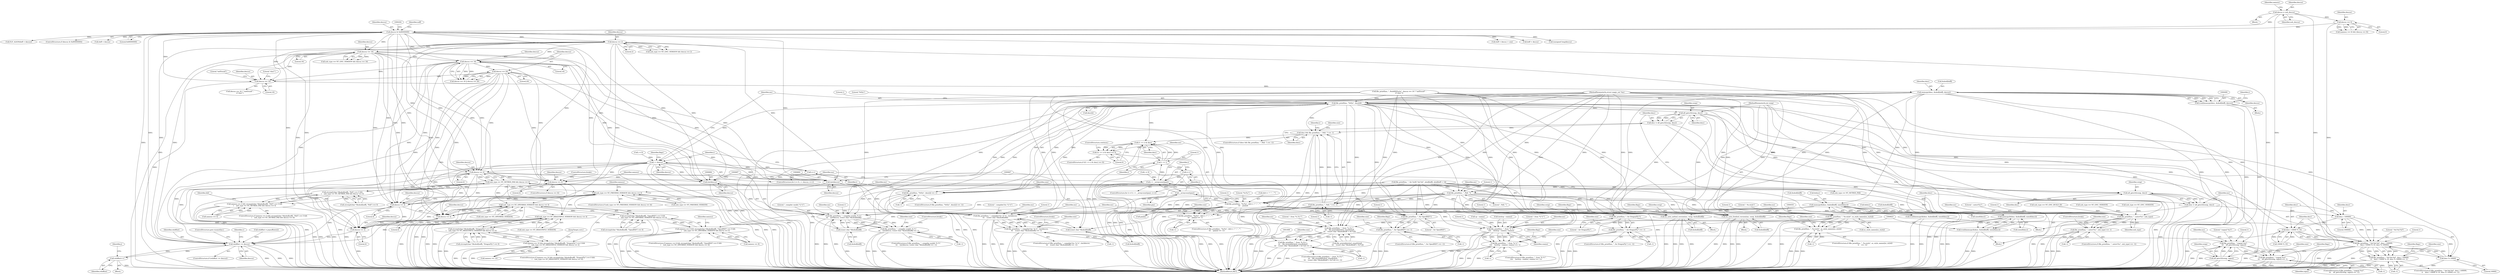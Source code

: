 digraph "1_file_ce90e05774dd77d86cfc8dfa6da57b32816841c4_2@API" {
"1000491" [label="(Call,memcpy(desc, &nbuf[doff], descsz))"];
"1000480" [label="(Call,descsz == 16)"];
"1000283" [label="(Call,descsz == 2)"];
"1000199" [label="(Call,descsz & 0x80000000)"];
"1000172" [label="(Call,descsz == 0)"];
"1000164" [label="(Call,descsz = xnh_descsz)"];
"1000318" [label="(Call,descsz == 16)"];
"1000468" [label="(Call,descsz == 20)"];
"1000465" [label="(Call,descsz == 16)"];
"1000489" [label="(Call,(void)memcpy(desc, &nbuf[doff], descsz))"];
"1000502" [label="(Call,i < descsz)"];
"1000505" [label="(Call,i++)"];
"1000543" [label="(Call,descsz == 4)"];
"1000539" [label="(Call,xnh_type == NT_NETBSD_PAX && descsz == 4)"];
"1000528" [label="(Call,strcmp((char *)&nbuf[noff], \"PaX\") == 0 &&\n\t    xnh_type == NT_NETBSD_PAX && descsz == 4)"];
"1000524" [label="(Call,namesz == 4 && strcmp((char *)&nbuf[noff], \"PaX\") == 0 &&\n\t    xnh_type == NT_NETBSD_PAX && descsz == 4)"];
"1000728" [label="(Call,xnh_type == NT_FREEBSD_VERSION && descsz == 4)"];
"1000765" [label="(Call,xnh_type == NT_OPENBSD_VERSION && descsz == 4)"];
"1000754" [label="(Call,strcmp((char *)&nbuf[noff], \"OpenBSD\") == 0 &&\n\t    xnh_type == NT_OPENBSD_VERSION && descsz == 4)"];
"1000750" [label="(Call,namesz == 8 && strcmp((char *)&nbuf[noff], \"OpenBSD\") == 0 &&\n\t    xnh_type == NT_OPENBSD_VERSION && descsz == 4)"];
"1000804" [label="(Call,xnh_type == NT_DRAGONFLY_VERSION && descsz == 4)"];
"1000793" [label="(Call,strcmp((char *)&nbuf[noff], \"DragonFly\") == 0 &&\n\t    xnh_type == NT_DRAGONFLY_VERSION && descsz == 4)"];
"1000789" [label="(Call,namesz == 10 && strcmp((char *)&nbuf[noff], \"DragonFly\") == 0 &&\n\t    xnh_type == NT_DRAGONFLY_VERSION && descsz == 4)"];
"1000639" [label="(Call,descsz == 4)"];
"1000663" [label="(Call,(int)descsz)"];
"1000660" [label="(Call,file_printf(ms, \", compiled for: %.*s\", (int)descsz,\n\t\t\t    (const char *)&nbuf[doff]))"];
"1000659" [label="(Call,file_printf(ms, \", compiled for: %.*s\", (int)descsz,\n\t\t\t    (const char *)&nbuf[doff]) == -1)"];
"1000683" [label="(Call,(int)descsz)"];
"1000680" [label="(Call,file_printf(ms, \", compiler model: %.*s\",\n\t\t\t    (int)descsz, (const char *)&nbuf[doff]))"];
"1000679" [label="(Call,file_printf(ms, \", compiler model: %.*s\",\n\t\t\t    (int)descsz, (const char *)&nbuf[doff]) == -1)"];
"1000732" [label="(Call,descsz == 4)"];
"1000769" [label="(Call,descsz == 4)"];
"1000808" [label="(Call,descsz == 4)"];
"1001100" [label="(Call,reloffset >= descsz)"];
"1001091" [label="(Call,reloffset++)"];
"1000509" [label="(Call,file_printf(ms, \"%02x\", desc[i]))"];
"1000508" [label="(Call,file_printf(ms, \"%02x\", desc[i]) == -1)"];
"1000567" [label="(Call,elf_getu32(swap, desc))"];
"1000565" [label="(Call,desc = elf_getu32(swap, desc))"];
"1000571" [label="(Call,desc && file_printf(ms, \", PaX: \") == -1)"];
"1000594" [label="(Call,(1 << i) & desc)"];
"1000593" [label="(Call,((1 << i) & desc) == 0)"];
"1000643" [label="(Call,do_note_netbsd_version(ms, swap, &nbuf[doff]))"];
"1000736" [label="(Call,do_note_freebsd_version(ms, swap, &nbuf[doff]))"];
"1000835" [label="(Call,elf_getu32(swap, desc))"];
"1000833" [label="(Call,desc = elf_getu32(swap, desc))"];
"1000843" [label="(Call,desc / 100000)"];
"1000840" [label="(Call,file_printf(ms, \" %d.%d.%d\", desc / 100000,\n\t\t    desc / 10000 % 10, desc % 10000))"];
"1000839" [label="(Call,file_printf(ms, \" %d.%d.%d\", desc / 100000,\n\t\t    desc / 10000 % 10, desc % 10000) == -1)"];
"1000846" [label="(Call,desc / 10000 % 10)"];
"1000851" [label="(Call,desc % 10000)"];
"1001026" [label="(Call,elf_getu32(swap, signo))"];
"1001023" [label="(Call,file_printf(ms, \" (signal %u)\",\n \t\t\t    elf_getu32(swap, signo)))"];
"1001022" [label="(Call,file_printf(ms, \" (signal %u)\",\n \t\t\t    elf_getu32(swap, signo)) == -1)"];
"1000574" [label="(Call,file_printf(ms, \", PaX: \"))"];
"1000573" [label="(Call,file_printf(ms, \", PaX: \") == -1)"];
"1000603" [label="(Call,file_printf(ms, \"%s%s\", did++ ? \",\" : \"\",\n \t\t\t    pax[i]))"];
"1000587" [label="(Call,__arraycount(pax))"];
"1000585" [label="(Call,i < __arraycount(pax))"];
"1000595" [label="(Call,1 << i)"];
"1000589" [label="(Call,i++)"];
"1000602" [label="(Call,file_printf(ms, \"%s%s\", did++ ? \",\" : \"\",\n \t\t\t    pax[i]) == -1)"];
"1000700" [label="(Call,file_printf(ms, \", note=%u\", xnh_type))"];
"1000699" [label="(Call,file_printf(ms, \", note=%u\", xnh_type) == -1)"];
"1000775" [label="(Call,file_printf(ms, \", for OpenBSD\"))"];
"1000774" [label="(Call,file_printf(ms, \", for OpenBSD\") == -1)"];
"1000815" [label="(Call,file_printf(ms, \", for DragonFly\"))"];
"1000814" [label="(Call,file_printf(ms, \", for DragonFly\") == -1)"];
"1000963" [label="(Call,file_printf(ms, \", %s-style\", os_style_names[os_style]))"];
"1000962" [label="(Call,file_printf(ms, \", %s-style\", os_style_names[os_style])\n \t\t    == -1)"];
"1000989" [label="(Call,file_printf(ms, \", from '%.31s'\",\n \t\t\t    file_printable(sbuf, sizeof(sbuf),\n \t\t\t    (const char *)&nbuf[doff + 0x7c])))"];
"1000988" [label="(Call,file_printf(ms, \", from '%.31s'\",\n \t\t\t    file_printable(sbuf, sizeof(sbuf),\n \t\t\t    (const char *)&nbuf[doff + 0x7c])) == -1)"];
"1001221" [label="(Call,file_printf(ms, \", from '%.*s'\",\n \t\t\t\t    (int)(cp - cname), cname))"];
"1001220" [label="(Call,file_printf(ms, \", from '%.*s'\",\n \t\t\t\t    (int)(cp - cname), cname) == -1)"];
"1000556" [label="(Call,memcpy(&desc, &nbuf[doff], sizeof(desc)))"];
"1000554" [label="(Call,(void)memcpy(&desc, &nbuf[doff], sizeof(desc)))"];
"1000666" [label="(Call,(const char *)&nbuf[doff])"];
"1000686" [label="(Call,(const char *)&nbuf[doff])"];
"1000824" [label="(Call,memcpy(&desc, &nbuf[doff], sizeof(desc)))"];
"1000822" [label="(Call,(void)memcpy(&desc, &nbuf[doff], sizeof(desc)))"];
"1000285" [label="(Literal,2)"];
"1000556" [label="(Call,memcpy(&desc, &nbuf[doff], sizeof(desc)))"];
"1000646" [label="(Call,&nbuf[doff])"];
"1001027" [label="(Identifier,swap)"];
"1000238" [label="(Call,doff + descsz > size)"];
"1000727" [label="(ControlStructure,if (xnh_type == NT_FREEBSD_VERSION && descsz == 4))"];
"1000117" [label="(MethodParameterIn,struct magic_set *ms)"];
"1000696" [label="(ControlStructure,break;)"];
"1000516" [label="(Literal,1)"];
"1000596" [label="(Literal,1)"];
"1000708" [label="(ControlStructure,break;)"];
"1000966" [label="(Call,os_style_names[os_style])"];
"1000972" [label="(Identifier,size)"];
"1000569" [label="(Identifier,desc)"];
"1000818" [label="(Call,-1)"];
"1000506" [label="(Identifier,i)"];
"1000681" [label="(Identifier,ms)"];
"1001099" [label="(ControlStructure,if (reloffset >= descsz))"];
"1000678" [label="(ControlStructure,if (file_printf(ms, \", compiler model: %.*s\",\n\t\t\t    (int)descsz, (const char *)&nbuf[doff]) == -1))"];
"1000702" [label="(Literal,\", note=%u\")"];
"1000621" [label="(Identifier,namesz)"];
"1000512" [label="(Call,desc[i])"];
"1001083" [label="(Identifier,j)"];
"1000988" [label="(Call,file_printf(ms, \", from '%.31s'\",\n \t\t\t    file_printable(sbuf, sizeof(sbuf),\n \t\t\t    (const char *)&nbuf[doff + 0x7c])) == -1)"];
"1000173" [label="(Identifier,descsz)"];
"1000504" [label="(Identifier,descsz)"];
"1000568" [label="(Identifier,swap)"];
"1000837" [label="(Identifier,desc)"];
"1000776" [label="(Identifier,ms)"];
"1000656" [label="(ControlStructure,break;)"];
"1000543" [label="(Call,descsz == 4)"];
"1000515" [label="(Call,-1)"];
"1000853" [label="(Literal,10000)"];
"1000575" [label="(Identifier,ms)"];
"1000676" [label="(ControlStructure,break;)"];
"1000642" [label="(Block,)"];
"1000466" [label="(Identifier,descsz)"];
"1001229" [label="(Identifier,cname)"];
"1000563" [label="(Call,sizeof(desc))"];
"1000580" [label="(Identifier,size)"];
"1000841" [label="(Identifier,ms)"];
"1000989" [label="(Call,file_printf(ms, \", from '%.31s'\",\n \t\t\t    file_printable(sbuf, sizeof(sbuf),\n \t\t\t    (const char *)&nbuf[doff + 0x7c])))"];
"1000662" [label="(Literal,\", compiled for: %.*s\")"];
"1000857" [label="(Identifier,size)"];
"1001024" [label="(Identifier,ms)"];
"1000592" [label="(ControlStructure,if (((1 << i) & desc) == 0))"];
"1000698" [label="(ControlStructure,if (file_printf(ms, \", note=%u\", xnh_type) == -1))"];
"1000480" [label="(Call,descsz == 16)"];
"1000279" [label="(Call,xnh_type == NT_GNU_VERSION && descsz == 2)"];
"1000614" [label="(Call,-1)"];
"1000705" [label="(Literal,1)"];
"1000507" [label="(ControlStructure,if (file_printf(ms, \"%02x\", desc[i]) == -1))"];
"1000467" [label="(Literal,16)"];
"1000567" [label="(Call,elf_getu32(swap, desc))"];
"1000599" [label="(Literal,0)"];
"1000503" [label="(Identifier,i)"];
"1000611" [label="(Call,pax[i])"];
"1000745" [label="(Identifier,flags)"];
"1001004" [label="(Call,-1)"];
"1000643" [label="(Call,do_note_netbsd_version(ms, swap, &nbuf[doff]))"];
"1000990" [label="(Identifier,ms)"];
"1000969" [label="(Call,-1)"];
"1001224" [label="(Call,(int)(cp - cname))"];
"1000804" [label="(Call,xnh_type == NT_DRAGONFLY_VERSION && descsz == 4)"];
"1000287" [label="(Call,file_printf(ms, \", for SuSE %d.%d\", nbuf[doff], nbuf[doff + 1]))"];
"1001088" [label="(Block,)"];
"1000794" [label="(Call,strcmp((char *)&nbuf[noff], \"DragonFly\") == 0)"];
"1001103" [label="(ControlStructure,goto tryanother;)"];
"1000652" [label="(Identifier,flags)"];
"1000470" [label="(Literal,20)"];
"1001007" [label="(Identifier,size)"];
"1000605" [label="(Literal,\"%s%s\")"];
"1000739" [label="(Call,&nbuf[doff])"];
"1000991" [label="(Literal,\", from '%.31s'\")"];
"1000468" [label="(Call,descsz == 20)"];
"1000199" [label="(Call,descsz & 0x80000000)"];
"1000576" [label="(Literal,\", PaX: \")"];
"1000528" [label="(Call,strcmp((char *)&nbuf[noff], \"PaX\") == 0 &&\n\t    xnh_type == NT_NETBSD_PAX && descsz == 4)"];
"1000174" [label="(Literal,0)"];
"1000791" [label="(Identifier,namesz)"];
"1000680" [label="(Call,file_printf(ms, \", compiler model: %.*s\",\n\t\t\t    (int)descsz, (const char *)&nbuf[doff]))"];
"1000831" [label="(Call,sizeof(desc))"];
"1000239" [label="(Call,doff + descsz)"];
"1000824" [label="(Call,memcpy(&desc, &nbuf[doff], sizeof(desc)))"];
"1000750" [label="(Call,namesz == 8 && strcmp((char *)&nbuf[noff], \"OpenBSD\") == 0 &&\n\t    xnh_type == NT_OPENBSD_VERSION && descsz == 4)"];
"1000660" [label="(Call,file_printf(ms, \", compiled for: %.*s\", (int)descsz,\n\t\t\t    (const char *)&nbuf[doff]))"];
"1000809" [label="(Identifier,descsz)"];
"1000565" [label="(Call,desc = elf_getu32(swap, desc))"];
"1000603" [label="(Call,file_printf(ms, \"%s%s\", did++ ? \",\" : \"\",\n \t\t\t    pax[i]))"];
"1000489" [label="(Call,(void)memcpy(desc, &nbuf[doff], descsz))"];
"1000639" [label="(Call,descsz == 4)"];
"1000769" [label="(Call,descsz == 4)"];
"1000821" [label="(Identifier,size)"];
"1000992" [label="(Call,file_printable(sbuf, sizeof(sbuf),\n \t\t\t    (const char *)&nbuf[doff + 0x7c]))"];
"1000208" [label="(Call,(unsigned long)descsz)"];
"1000784" [label="(Identifier,flags)"];
"1000557" [label="(Call,&desc)"];
"1000975" [label="(Identifier,flags)"];
"1000214" [label="(Identifier,noff)"];
"1000770" [label="(Identifier,descsz)"];
"1001026" [label="(Call,elf_getu32(swap, signo))"];
"1000771" [label="(Literal,4)"];
"1000283" [label="(Call,descsz == 2)"];
"1000164" [label="(Call,descsz = xnh_descsz)"];
"1000511" [label="(Literal,\"%02x\")"];
"1000848" [label="(Call,10000 % 10)"];
"1000586" [label="(Identifier,i)"];
"1000819" [label="(Literal,1)"];
"1000827" [label="(Call,&nbuf[doff])"];
"1000734" [label="(Literal,4)"];
"1000751" [label="(Call,namesz == 8)"];
"1000172" [label="(Call,descsz == 0)"];
"1000790" [label="(Call,namesz == 10)"];
"1000693" [label="(Literal,1)"];
"1000617" [label="(Identifier,size)"];
"1001025" [label="(Literal,\" (signal %u)\")"];
"1001005" [label="(Literal,1)"];
"1001105" [label="(Identifier,c)"];
"1000544" [label="(Identifier,descsz)"];
"1000492" [label="(Identifier,desc)"];
"1000808" [label="(Call,descsz == 4)"];
"1000170" [label="(Identifier,namesz)"];
"1000755" [label="(Call,strcmp((char *)&nbuf[noff], \"OpenBSD\") == 0)"];
"1000842" [label="(Literal,\" %d.%d.%d\")"];
"1000523" [label="(ControlStructure,if (namesz == 4 && strcmp((char *)&nbuf[noff], \"PaX\") == 0 &&\n\t    xnh_type == NT_NETBSD_PAX && descsz == 4))"];
"1000813" [label="(ControlStructure,if (file_printf(ms, \", for DragonFly\") == -1))"];
"1000704" [label="(Call,-1)"];
"1000314" [label="(Call,xnh_type == NT_GNU_VERSION && descsz == 16)"];
"1000469" [label="(Identifier,descsz)"];
"1000540" [label="(Call,xnh_type == NT_NETBSD_PAX)"];
"1000793" [label="(Call,strcmp((char *)&nbuf[noff], \"DragonFly\") == 0 &&\n\t    xnh_type == NT_DRAGONFLY_VERSION && descsz == 4)"];
"1000510" [label="(Identifier,ms)"];
"1000666" [label="(Call,(const char *)&nbuf[doff])"];
"1000587" [label="(Call,__arraycount(pax))"];
"1000461" [label="(Call,xnh_type == NT_GNU_BUILD_ID)"];
"1000765" [label="(Call,xnh_type == NT_OPENBSD_VERSION && descsz == 4)"];
"1000679" [label="(Call,file_printf(ms, \", compiler model: %.*s\",\n\t\t\t    (int)descsz, (const char *)&nbuf[doff]) == -1)"];
"1000774" [label="(Call,file_printf(ms, \", for OpenBSD\") == -1)"];
"1000574" [label="(Call,file_printf(ms, \", PaX: \"))"];
"1000168" [label="(Call,(namesz == 0) && (descsz == 0))"];
"1000582" [label="(Call,i = 0)"];
"1000778" [label="(Call,-1)"];
"1000122" [label="(MethodParameterIn,int swap)"];
"1000593" [label="(Call,((1 << i) & desc) == 0)"];
"1000987" [label="(ControlStructure,if (file_printf(ms, \", from '%.31s'\",\n \t\t\t    file_printable(sbuf, sizeof(sbuf),\n \t\t\t    (const char *)&nbuf[doff + 0x7c])) == -1))"];
"1000700" [label="(Call,file_printf(ms, \", note=%u\", xnh_type))"];
"1000749" [label="(ControlStructure,if (namesz == 8 && strcmp((char *)&nbuf[noff], \"OpenBSD\") == 0 &&\n\t    xnh_type == NT_OPENBSD_VERSION && descsz == 4))"];
"1000811" [label="(Block,)"];
"1000521" [label="(Identifier,flags)"];
"1000692" [label="(Call,-1)"];
"1000695" [label="(Identifier,size)"];
"1000539" [label="(Call,xnh_type == NT_NETBSD_PAX && descsz == 4)"];
"1000964" [label="(Identifier,ms)"];
"1001244" [label="(MethodReturn,RET)"];
"1000822" [label="(Call,(void)memcpy(&desc, &nbuf[doff], sizeof(desc)))"];
"1000604" [label="(Identifier,ms)"];
"1000844" [label="(Identifier,desc)"];
"1000464" [label="(Call,descsz == 16 || descsz == 20)"];
"1000665" [label="(Identifier,descsz)"];
"1000729" [label="(Call,xnh_type == NT_FREEBSD_VERSION)"];
"1000600" [label="(ControlStructure,continue;)"];
"1000491" [label="(Call,memcpy(desc, &nbuf[doff], descsz))"];
"1001092" [label="(Identifier,reloffset)"];
"1000845" [label="(Literal,100000)"];
"1000497" [label="(Identifier,descsz)"];
"1000545" [label="(Literal,4)"];
"1000754" [label="(Call,strcmp((char *)&nbuf[noff], \"OpenBSD\") == 0 &&\n\t    xnh_type == NT_OPENBSD_VERSION && descsz == 4)"];
"1000498" [label="(ControlStructure,for (i = 0; i < descsz; i++))"];
"1000315" [label="(Call,xnh_type == NT_GNU_VERSION)"];
"1000707" [label="(Identifier,size)"];
"1000860" [label="(Identifier,flags)"];
"1000668" [label="(Call,&nbuf[doff])"];
"1001233" [label="(Identifier,size)"];
"1000284" [label="(Identifier,descsz)"];
"1000502" [label="(Call,i < descsz)"];
"1000508" [label="(Call,file_printf(ms, \"%02x\", desc[i]) == -1)"];
"1000773" [label="(ControlStructure,if (file_printf(ms, \", for OpenBSD\") == -1))"];
"1000554" [label="(Call,(void)memcpy(&desc, &nbuf[doff], sizeof(desc)))"];
"1000481" [label="(Identifier,descsz)"];
"1000484" [label="(Literal,\"sha1\")"];
"1001230" [label="(Call,-1)"];
"1000559" [label="(Call,&nbuf[doff])"];
"1000673" [label="(Literal,1)"];
"1000319" [label="(Identifier,descsz)"];
"1000499" [label="(Call,i = 0)"];
"1000546" [label="(Block,)"];
"1000817" [label="(Literal,\", for DragonFly\")"];
"1001231" [label="(Literal,1)"];
"1000970" [label="(Literal,1)"];
"1000854" [label="(Call,-1)"];
"1001032" [label="(Identifier,size)"];
"1000479" [label="(Call,descsz == 16 ? \"md5/uuid\" :\n\t\t\"sha1\")"];
"1001221" [label="(Call,file_printf(ms, \", from '%.*s'\",\n \t\t\t\t    (int)(cp - cname), cname))"];
"1000733" [label="(Identifier,descsz)"];
"1001023" [label="(Call,file_printf(ms, \" (signal %u)\",\n \t\t\t    elf_getu32(swap, signo)))"];
"1000524" [label="(Call,namesz == 4 && strcmp((char *)&nbuf[noff], \"PaX\") == 0 &&\n\t    xnh_type == NT_NETBSD_PAX && descsz == 4)"];
"1000659" [label="(Call,file_printf(ms, \", compiled for: %.*s\", (int)descsz,\n\t\t\t    (const char *)&nbuf[doff]) == -1)"];
"1000280" [label="(Call,xnh_type == NT_GNU_VERSION)"];
"1000781" [label="(Identifier,size)"];
"1000641" [label="(Literal,4)"];
"1001223" [label="(Literal,\", from '%.*s'\")"];
"1001220" [label="(Call,file_printf(ms, \", from '%.*s'\",\n \t\t\t\t    (int)(cp - cname), cname) == -1)"];
"1000598" [label="(Identifier,desc)"];
"1000752" [label="(Identifier,namesz)"];
"1000834" [label="(Identifier,desc)"];
"1000200" [label="(Identifier,descsz)"];
"1000493" [label="(Call,&nbuf[doff])"];
"1000851" [label="(Call,desc % 10000)"];
"1000816" [label="(Identifier,ms)"];
"1001067" [label="(Call,reloffset = prpsoffsets(i))"];
"1001222" [label="(Identifier,ms)"];
"1000640" [label="(Identifier,descsz)"];
"1000962" [label="(Call,file_printf(ms, \", %s-style\", os_style_names[os_style])\n \t\t    == -1)"];
"1000843" [label="(Call,desc / 100000)"];
"1000597" [label="(Identifier,i)"];
"1000703" [label="(Identifier,xnh_type)"];
"1000855" [label="(Literal,1)"];
"1000552" [label="(Identifier,did)"];
"1000815" [label="(Call,file_printf(ms, \", for DragonFly\"))"];
"1000838" [label="(ControlStructure,if (file_printf(ms, \" %d.%d.%d\", desc / 100000,\n\t\t    desc / 10000 % 10, desc % 10000) == -1))"];
"1000166" [label="(Identifier,xnh_descsz)"];
"1000840" [label="(Call,file_printf(ms, \" %d.%d.%d\", desc / 100000,\n\t\t    desc / 10000 % 10, desc % 10000))"];
"1000577" [label="(Call,-1)"];
"1000701" [label="(Identifier,ms)"];
"1000961" [label="(ControlStructure,if (file_printf(ms, \", %s-style\", os_style_names[os_style])\n \t\t    == -1))"];
"1000728" [label="(Call,xnh_type == NT_FREEBSD_VERSION && descsz == 4)"];
"1000737" [label="(Identifier,ms)"];
"1000588" [label="(Identifier,pax)"];
"1000685" [label="(Identifier,descsz)"];
"1000732" [label="(Call,descsz == 4)"];
"1000683" [label="(Call,(int)descsz)"];
"1000645" [label="(Identifier,swap)"];
"1000833" [label="(Call,desc = elf_getu32(swap, desc))"];
"1000847" [label="(Identifier,desc)"];
"1000963" [label="(Call,file_printf(ms, \", %s-style\", os_style_names[os_style]))"];
"1000518" [label="(Identifier,size)"];
"1000589" [label="(Call,i++)"];
"1000590" [label="(Identifier,i)"];
"1000602" [label="(Call,file_printf(ms, \"%s%s\", did++ ? \",\" : \"\",\n \t\t\t    pax[i]) == -1)"];
"1000509" [label="(Call,file_printf(ms, \"%02x\", desc[i]))"];
"1001030" [label="(Literal,1)"];
"1000814" [label="(Call,file_printf(ms, \", for DragonFly\") == -1)"];
"1000465" [label="(Call,descsz == 16)"];
"1000736" [label="(Call,do_note_freebsd_version(ms, swap, &nbuf[doff]))"];
"1000805" [label="(Call,xnh_type == NT_DRAGONFLY_VERSION)"];
"1000789" [label="(Call,namesz == 10 && strcmp((char *)&nbuf[noff], \"DragonFly\") == 0 &&\n\t    xnh_type == NT_DRAGONFLY_VERSION && descsz == 4)"];
"1001102" [label="(Identifier,descsz)"];
"1000125" [label="(Block,)"];
"1000672" [label="(Call,-1)"];
"1000595" [label="(Call,1 << i)"];
"1001091" [label="(Call,reloffset++)"];
"1000836" [label="(Identifier,swap)"];
"1001021" [label="(ControlStructure,if (file_printf(ms, \" (signal %u)\",\n \t\t\t    elf_getu32(swap, signo)) == -1))"];
"1000965" [label="(Literal,\", %s-style\")"];
"1000233" [label="(Call,ELF_ALIGN(doff + descsz))"];
"1000198" [label="(ControlStructure,if (descsz & 0x80000000))"];
"1000476" [label="(Call,file_printf(ms, \", BuildID[%s]=\", descsz == 16 ? \"md5/uuid\" :\n\t\t\"sha1\"))"];
"1000788" [label="(ControlStructure,if (namesz == 10 && strcmp((char *)&nbuf[noff], \"DragonFly\") == 0 &&\n\t    xnh_type == NT_DRAGONFLY_VERSION && descsz == 4))"];
"1000570" [label="(ControlStructure,if (desc && file_printf(ms, \", PaX: \") == -1))"];
"1000864" [label="(JumpTarget,core:)"];
"1001022" [label="(Call,file_printf(ms, \" (signal %u)\",\n \t\t\t    elf_getu32(swap, signo)) == -1)"];
"1000581" [label="(ControlStructure,for (i = 0; i < __arraycount(pax); i++))"];
"1000682" [label="(Literal,\", compiler model: %.*s\")"];
"1000572" [label="(Identifier,desc)"];
"1000661" [label="(Identifier,ms)"];
"1000594" [label="(Call,(1 << i) & desc)"];
"1000234" [label="(Call,doff + descsz)"];
"1000320" [label="(Literal,16)"];
"1000483" [label="(Literal,\"md5/uuid\")"];
"1000482" [label="(Literal,16)"];
"1000839" [label="(Call,file_printf(ms, \" %d.%d.%d\", desc / 100000,\n\t\t    desc / 10000 % 10, desc % 10000) == -1)"];
"1000601" [label="(ControlStructure,if (file_printf(ms, \"%s%s\", did++ ? \",\" : \"\",\n \t\t\t    pax[i]) == -1))"];
"1000779" [label="(Literal,1)"];
"1000699" [label="(Call,file_printf(ms, \", note=%u\", xnh_type) == -1)"];
"1000825" [label="(Call,&desc)"];
"1001100" [label="(Call,reloffset >= descsz)"];
"1000571" [label="(Call,desc && file_printf(ms, \", PaX: \") == -1)"];
"1000658" [label="(ControlStructure,if (file_printf(ms, \", compiled for: %.*s\", (int)descsz,\n\t\t\t    (const char *)&nbuf[doff]) == -1))"];
"1000663" [label="(Call,(int)descsz)"];
"1000566" [label="(Identifier,desc)"];
"1000852" [label="(Identifier,desc)"];
"1000766" [label="(Call,xnh_type == NT_OPENBSD_VERSION)"];
"1001028" [label="(Identifier,signo)"];
"1001219" [label="(ControlStructure,if (file_printf(ms, \", from '%.*s'\",\n \t\t\t\t    (int)(cp - cname), cname) == -1))"];
"1001236" [label="(Identifier,flags)"];
"1000638" [label="(ControlStructure,if (descsz == 4))"];
"1000835" [label="(Call,elf_getu32(swap, desc))"];
"1001035" [label="(Identifier,flags)"];
"1001101" [label="(Identifier,reloffset)"];
"1000775" [label="(Call,file_printf(ms, \", for OpenBSD\"))"];
"1000585" [label="(Call,i < __arraycount(pax))"];
"1001029" [label="(Call,-1)"];
"1000201" [label="(Literal,0x80000000)"];
"1000578" [label="(Literal,1)"];
"1000573" [label="(Call,file_printf(ms, \", PaX: \") == -1)"];
"1000505" [label="(Call,i++)"];
"1000606" [label="(Call,did++ ? \",\" : \"\")"];
"1000529" [label="(Call,strcmp((char *)&nbuf[noff], \"PaX\") == 0)"];
"1000686" [label="(Call,(const char *)&nbuf[doff])"];
"1000500" [label="(Identifier,i)"];
"1000644" [label="(Identifier,ms)"];
"1000471" [label="(Block,)"];
"1000735" [label="(Block,)"];
"1000675" [label="(Identifier,size)"];
"1000318" [label="(Call,descsz == 16)"];
"1000165" [label="(Identifier,descsz)"];
"1000846" [label="(Call,desc / 10000 % 10)"];
"1000738" [label="(Identifier,swap)"];
"1000583" [label="(Identifier,i)"];
"1000525" [label="(Call,namesz == 4)"];
"1000777" [label="(Literal,\", for OpenBSD\")"];
"1000615" [label="(Literal,1)"];
"1001226" [label="(Call,cp - cname)"];
"1000810" [label="(Literal,4)"];
"1000688" [label="(Call,&nbuf[doff])"];
"1000491" -> "1000489"  [label="AST: "];
"1000491" -> "1000497"  [label="CFG: "];
"1000492" -> "1000491"  [label="AST: "];
"1000493" -> "1000491"  [label="AST: "];
"1000497" -> "1000491"  [label="AST: "];
"1000489" -> "1000491"  [label="CFG: "];
"1000491" -> "1001244"  [label="DDG: "];
"1000491" -> "1001244"  [label="DDG: "];
"1000491" -> "1000489"  [label="DDG: "];
"1000491" -> "1000489"  [label="DDG: "];
"1000491" -> "1000489"  [label="DDG: "];
"1000480" -> "1000491"  [label="DDG: "];
"1000491" -> "1000502"  [label="DDG: "];
"1000491" -> "1000509"  [label="DDG: "];
"1000491" -> "1000556"  [label="DDG: "];
"1000491" -> "1000643"  [label="DDG: "];
"1000491" -> "1000666"  [label="DDG: "];
"1000491" -> "1000686"  [label="DDG: "];
"1000491" -> "1000736"  [label="DDG: "];
"1000491" -> "1000824"  [label="DDG: "];
"1000480" -> "1000479"  [label="AST: "];
"1000480" -> "1000482"  [label="CFG: "];
"1000481" -> "1000480"  [label="AST: "];
"1000482" -> "1000480"  [label="AST: "];
"1000483" -> "1000480"  [label="CFG: "];
"1000484" -> "1000480"  [label="CFG: "];
"1000480" -> "1001244"  [label="DDG: "];
"1000283" -> "1000480"  [label="DDG: "];
"1000318" -> "1000480"  [label="DDG: "];
"1000468" -> "1000480"  [label="DDG: "];
"1000465" -> "1000480"  [label="DDG: "];
"1000199" -> "1000480"  [label="DDG: "];
"1000283" -> "1000279"  [label="AST: "];
"1000283" -> "1000285"  [label="CFG: "];
"1000284" -> "1000283"  [label="AST: "];
"1000285" -> "1000283"  [label="AST: "];
"1000279" -> "1000283"  [label="CFG: "];
"1000283" -> "1001244"  [label="DDG: "];
"1000283" -> "1000279"  [label="DDG: "];
"1000283" -> "1000279"  [label="DDG: "];
"1000199" -> "1000283"  [label="DDG: "];
"1000283" -> "1000318"  [label="DDG: "];
"1000283" -> "1000465"  [label="DDG: "];
"1000283" -> "1000543"  [label="DDG: "];
"1000283" -> "1000639"  [label="DDG: "];
"1000283" -> "1000663"  [label="DDG: "];
"1000283" -> "1000683"  [label="DDG: "];
"1000283" -> "1000732"  [label="DDG: "];
"1000283" -> "1000769"  [label="DDG: "];
"1000283" -> "1000808"  [label="DDG: "];
"1000283" -> "1001100"  [label="DDG: "];
"1000199" -> "1000198"  [label="AST: "];
"1000199" -> "1000201"  [label="CFG: "];
"1000200" -> "1000199"  [label="AST: "];
"1000201" -> "1000199"  [label="AST: "];
"1000204" -> "1000199"  [label="CFG: "];
"1000214" -> "1000199"  [label="CFG: "];
"1000199" -> "1001244"  [label="DDG: "];
"1000199" -> "1001244"  [label="DDG: "];
"1000172" -> "1000199"  [label="DDG: "];
"1000164" -> "1000199"  [label="DDG: "];
"1000199" -> "1000208"  [label="DDG: "];
"1000199" -> "1000233"  [label="DDG: "];
"1000199" -> "1000234"  [label="DDG: "];
"1000199" -> "1000238"  [label="DDG: "];
"1000199" -> "1000239"  [label="DDG: "];
"1000199" -> "1000318"  [label="DDG: "];
"1000199" -> "1000465"  [label="DDG: "];
"1000199" -> "1000543"  [label="DDG: "];
"1000199" -> "1000639"  [label="DDG: "];
"1000199" -> "1000663"  [label="DDG: "];
"1000199" -> "1000683"  [label="DDG: "];
"1000199" -> "1000732"  [label="DDG: "];
"1000199" -> "1000769"  [label="DDG: "];
"1000199" -> "1000808"  [label="DDG: "];
"1000199" -> "1001100"  [label="DDG: "];
"1000172" -> "1000168"  [label="AST: "];
"1000172" -> "1000174"  [label="CFG: "];
"1000173" -> "1000172"  [label="AST: "];
"1000174" -> "1000172"  [label="AST: "];
"1000168" -> "1000172"  [label="CFG: "];
"1000172" -> "1001244"  [label="DDG: "];
"1000172" -> "1000168"  [label="DDG: "];
"1000172" -> "1000168"  [label="DDG: "];
"1000164" -> "1000172"  [label="DDG: "];
"1000164" -> "1000125"  [label="AST: "];
"1000164" -> "1000166"  [label="CFG: "];
"1000165" -> "1000164"  [label="AST: "];
"1000166" -> "1000164"  [label="AST: "];
"1000170" -> "1000164"  [label="CFG: "];
"1000164" -> "1001244"  [label="DDG: "];
"1000164" -> "1001244"  [label="DDG: "];
"1000318" -> "1000314"  [label="AST: "];
"1000318" -> "1000320"  [label="CFG: "];
"1000319" -> "1000318"  [label="AST: "];
"1000320" -> "1000318"  [label="AST: "];
"1000314" -> "1000318"  [label="CFG: "];
"1000318" -> "1001244"  [label="DDG: "];
"1000318" -> "1000314"  [label="DDG: "];
"1000318" -> "1000314"  [label="DDG: "];
"1000318" -> "1000465"  [label="DDG: "];
"1000318" -> "1000543"  [label="DDG: "];
"1000318" -> "1000639"  [label="DDG: "];
"1000318" -> "1000663"  [label="DDG: "];
"1000318" -> "1000683"  [label="DDG: "];
"1000318" -> "1000732"  [label="DDG: "];
"1000318" -> "1000769"  [label="DDG: "];
"1000318" -> "1000808"  [label="DDG: "];
"1000318" -> "1001100"  [label="DDG: "];
"1000468" -> "1000464"  [label="AST: "];
"1000468" -> "1000470"  [label="CFG: "];
"1000469" -> "1000468"  [label="AST: "];
"1000470" -> "1000468"  [label="AST: "];
"1000464" -> "1000468"  [label="CFG: "];
"1000468" -> "1001244"  [label="DDG: "];
"1000468" -> "1000464"  [label="DDG: "];
"1000468" -> "1000464"  [label="DDG: "];
"1000465" -> "1000468"  [label="DDG: "];
"1000468" -> "1000543"  [label="DDG: "];
"1000468" -> "1000639"  [label="DDG: "];
"1000468" -> "1000663"  [label="DDG: "];
"1000468" -> "1000683"  [label="DDG: "];
"1000468" -> "1000732"  [label="DDG: "];
"1000468" -> "1000769"  [label="DDG: "];
"1000468" -> "1000808"  [label="DDG: "];
"1000468" -> "1001100"  [label="DDG: "];
"1000465" -> "1000464"  [label="AST: "];
"1000465" -> "1000467"  [label="CFG: "];
"1000466" -> "1000465"  [label="AST: "];
"1000467" -> "1000465"  [label="AST: "];
"1000469" -> "1000465"  [label="CFG: "];
"1000464" -> "1000465"  [label="CFG: "];
"1000465" -> "1001244"  [label="DDG: "];
"1000465" -> "1000464"  [label="DDG: "];
"1000465" -> "1000464"  [label="DDG: "];
"1000465" -> "1000543"  [label="DDG: "];
"1000465" -> "1000639"  [label="DDG: "];
"1000465" -> "1000663"  [label="DDG: "];
"1000465" -> "1000683"  [label="DDG: "];
"1000465" -> "1000732"  [label="DDG: "];
"1000465" -> "1000769"  [label="DDG: "];
"1000465" -> "1000808"  [label="DDG: "];
"1000465" -> "1001100"  [label="DDG: "];
"1000489" -> "1000471"  [label="AST: "];
"1000490" -> "1000489"  [label="AST: "];
"1000500" -> "1000489"  [label="CFG: "];
"1000489" -> "1001244"  [label="DDG: "];
"1000489" -> "1001244"  [label="DDG: "];
"1000502" -> "1000498"  [label="AST: "];
"1000502" -> "1000504"  [label="CFG: "];
"1000503" -> "1000502"  [label="AST: "];
"1000504" -> "1000502"  [label="AST: "];
"1000510" -> "1000502"  [label="CFG: "];
"1000521" -> "1000502"  [label="CFG: "];
"1000502" -> "1001244"  [label="DDG: "];
"1000502" -> "1001244"  [label="DDG: "];
"1000502" -> "1001244"  [label="DDG: "];
"1000505" -> "1000502"  [label="DDG: "];
"1000499" -> "1000502"  [label="DDG: "];
"1000502" -> "1000505"  [label="DDG: "];
"1000502" -> "1000543"  [label="DDG: "];
"1000502" -> "1000639"  [label="DDG: "];
"1000502" -> "1000663"  [label="DDG: "];
"1000502" -> "1000683"  [label="DDG: "];
"1000502" -> "1000732"  [label="DDG: "];
"1000502" -> "1000769"  [label="DDG: "];
"1000502" -> "1000808"  [label="DDG: "];
"1000502" -> "1001100"  [label="DDG: "];
"1000505" -> "1000498"  [label="AST: "];
"1000505" -> "1000506"  [label="CFG: "];
"1000506" -> "1000505"  [label="AST: "];
"1000503" -> "1000505"  [label="CFG: "];
"1000543" -> "1000539"  [label="AST: "];
"1000543" -> "1000545"  [label="CFG: "];
"1000544" -> "1000543"  [label="AST: "];
"1000545" -> "1000543"  [label="AST: "];
"1000539" -> "1000543"  [label="CFG: "];
"1000543" -> "1001244"  [label="DDG: "];
"1000543" -> "1000539"  [label="DDG: "];
"1000543" -> "1000539"  [label="DDG: "];
"1000543" -> "1000639"  [label="DDG: "];
"1000543" -> "1000663"  [label="DDG: "];
"1000543" -> "1000683"  [label="DDG: "];
"1000543" -> "1000732"  [label="DDG: "];
"1000543" -> "1000769"  [label="DDG: "];
"1000543" -> "1000808"  [label="DDG: "];
"1000543" -> "1001100"  [label="DDG: "];
"1000539" -> "1000528"  [label="AST: "];
"1000539" -> "1000540"  [label="CFG: "];
"1000540" -> "1000539"  [label="AST: "];
"1000528" -> "1000539"  [label="CFG: "];
"1000539" -> "1001244"  [label="DDG: "];
"1000539" -> "1001244"  [label="DDG: "];
"1000539" -> "1000528"  [label="DDG: "];
"1000539" -> "1000528"  [label="DDG: "];
"1000540" -> "1000539"  [label="DDG: "];
"1000540" -> "1000539"  [label="DDG: "];
"1000539" -> "1000728"  [label="DDG: "];
"1000539" -> "1000765"  [label="DDG: "];
"1000539" -> "1000804"  [label="DDG: "];
"1000528" -> "1000524"  [label="AST: "];
"1000528" -> "1000529"  [label="CFG: "];
"1000529" -> "1000528"  [label="AST: "];
"1000524" -> "1000528"  [label="CFG: "];
"1000528" -> "1001244"  [label="DDG: "];
"1000528" -> "1001244"  [label="DDG: "];
"1000528" -> "1000524"  [label="DDG: "];
"1000528" -> "1000524"  [label="DDG: "];
"1000529" -> "1000528"  [label="DDG: "];
"1000529" -> "1000528"  [label="DDG: "];
"1000524" -> "1000523"  [label="AST: "];
"1000524" -> "1000525"  [label="CFG: "];
"1000525" -> "1000524"  [label="AST: "];
"1000552" -> "1000524"  [label="CFG: "];
"1000621" -> "1000524"  [label="CFG: "];
"1000524" -> "1001244"  [label="DDG: "];
"1000524" -> "1001244"  [label="DDG: "];
"1000524" -> "1001244"  [label="DDG: "];
"1000525" -> "1000524"  [label="DDG: "];
"1000525" -> "1000524"  [label="DDG: "];
"1000728" -> "1000727"  [label="AST: "];
"1000728" -> "1000729"  [label="CFG: "];
"1000728" -> "1000732"  [label="CFG: "];
"1000729" -> "1000728"  [label="AST: "];
"1000732" -> "1000728"  [label="AST: "];
"1000737" -> "1000728"  [label="CFG: "];
"1000752" -> "1000728"  [label="CFG: "];
"1000728" -> "1001244"  [label="DDG: "];
"1000728" -> "1001244"  [label="DDG: "];
"1000728" -> "1001244"  [label="DDG: "];
"1000729" -> "1000728"  [label="DDG: "];
"1000729" -> "1000728"  [label="DDG: "];
"1000732" -> "1000728"  [label="DDG: "];
"1000732" -> "1000728"  [label="DDG: "];
"1000728" -> "1000765"  [label="DDG: "];
"1000728" -> "1000804"  [label="DDG: "];
"1000765" -> "1000754"  [label="AST: "];
"1000765" -> "1000766"  [label="CFG: "];
"1000765" -> "1000769"  [label="CFG: "];
"1000766" -> "1000765"  [label="AST: "];
"1000769" -> "1000765"  [label="AST: "];
"1000754" -> "1000765"  [label="CFG: "];
"1000765" -> "1001244"  [label="DDG: "];
"1000765" -> "1001244"  [label="DDG: "];
"1000765" -> "1000754"  [label="DDG: "];
"1000765" -> "1000754"  [label="DDG: "];
"1000766" -> "1000765"  [label="DDG: "];
"1000766" -> "1000765"  [label="DDG: "];
"1000769" -> "1000765"  [label="DDG: "];
"1000769" -> "1000765"  [label="DDG: "];
"1000765" -> "1000804"  [label="DDG: "];
"1000754" -> "1000750"  [label="AST: "];
"1000754" -> "1000755"  [label="CFG: "];
"1000755" -> "1000754"  [label="AST: "];
"1000750" -> "1000754"  [label="CFG: "];
"1000754" -> "1001244"  [label="DDG: "];
"1000754" -> "1001244"  [label="DDG: "];
"1000754" -> "1000750"  [label="DDG: "];
"1000754" -> "1000750"  [label="DDG: "];
"1000755" -> "1000754"  [label="DDG: "];
"1000755" -> "1000754"  [label="DDG: "];
"1000750" -> "1000749"  [label="AST: "];
"1000750" -> "1000751"  [label="CFG: "];
"1000751" -> "1000750"  [label="AST: "];
"1000776" -> "1000750"  [label="CFG: "];
"1000791" -> "1000750"  [label="CFG: "];
"1000750" -> "1001244"  [label="DDG: "];
"1000750" -> "1001244"  [label="DDG: "];
"1000750" -> "1001244"  [label="DDG: "];
"1000751" -> "1000750"  [label="DDG: "];
"1000751" -> "1000750"  [label="DDG: "];
"1000804" -> "1000793"  [label="AST: "];
"1000804" -> "1000805"  [label="CFG: "];
"1000804" -> "1000808"  [label="CFG: "];
"1000805" -> "1000804"  [label="AST: "];
"1000808" -> "1000804"  [label="AST: "];
"1000793" -> "1000804"  [label="CFG: "];
"1000804" -> "1001244"  [label="DDG: "];
"1000804" -> "1001244"  [label="DDG: "];
"1000804" -> "1000793"  [label="DDG: "];
"1000804" -> "1000793"  [label="DDG: "];
"1000805" -> "1000804"  [label="DDG: "];
"1000805" -> "1000804"  [label="DDG: "];
"1000808" -> "1000804"  [label="DDG: "];
"1000808" -> "1000804"  [label="DDG: "];
"1000793" -> "1000789"  [label="AST: "];
"1000793" -> "1000794"  [label="CFG: "];
"1000794" -> "1000793"  [label="AST: "];
"1000789" -> "1000793"  [label="CFG: "];
"1000793" -> "1001244"  [label="DDG: "];
"1000793" -> "1001244"  [label="DDG: "];
"1000793" -> "1000789"  [label="DDG: "];
"1000793" -> "1000789"  [label="DDG: "];
"1000794" -> "1000793"  [label="DDG: "];
"1000794" -> "1000793"  [label="DDG: "];
"1000789" -> "1000788"  [label="AST: "];
"1000789" -> "1000790"  [label="CFG: "];
"1000790" -> "1000789"  [label="AST: "];
"1000816" -> "1000789"  [label="CFG: "];
"1000864" -> "1000789"  [label="CFG: "];
"1000789" -> "1001244"  [label="DDG: "];
"1000789" -> "1001244"  [label="DDG: "];
"1000789" -> "1001244"  [label="DDG: "];
"1000790" -> "1000789"  [label="DDG: "];
"1000790" -> "1000789"  [label="DDG: "];
"1000639" -> "1000638"  [label="AST: "];
"1000639" -> "1000641"  [label="CFG: "];
"1000640" -> "1000639"  [label="AST: "];
"1000641" -> "1000639"  [label="AST: "];
"1000644" -> "1000639"  [label="CFG: "];
"1000656" -> "1000639"  [label="CFG: "];
"1000639" -> "1001244"  [label="DDG: "];
"1000639" -> "1001244"  [label="DDG: "];
"1000663" -> "1000660"  [label="AST: "];
"1000663" -> "1000665"  [label="CFG: "];
"1000664" -> "1000663"  [label="AST: "];
"1000665" -> "1000663"  [label="AST: "];
"1000667" -> "1000663"  [label="CFG: "];
"1000663" -> "1001244"  [label="DDG: "];
"1000663" -> "1000660"  [label="DDG: "];
"1000660" -> "1000659"  [label="AST: "];
"1000660" -> "1000666"  [label="CFG: "];
"1000661" -> "1000660"  [label="AST: "];
"1000662" -> "1000660"  [label="AST: "];
"1000666" -> "1000660"  [label="AST: "];
"1000673" -> "1000660"  [label="CFG: "];
"1000660" -> "1001244"  [label="DDG: "];
"1000660" -> "1001244"  [label="DDG: "];
"1000660" -> "1001244"  [label="DDG: "];
"1000660" -> "1000659"  [label="DDG: "];
"1000660" -> "1000659"  [label="DDG: "];
"1000660" -> "1000659"  [label="DDG: "];
"1000660" -> "1000659"  [label="DDG: "];
"1000287" -> "1000660"  [label="DDG: "];
"1000509" -> "1000660"  [label="DDG: "];
"1000574" -> "1000660"  [label="DDG: "];
"1000476" -> "1000660"  [label="DDG: "];
"1000603" -> "1000660"  [label="DDG: "];
"1000117" -> "1000660"  [label="DDG: "];
"1000666" -> "1000660"  [label="DDG: "];
"1000659" -> "1000658"  [label="AST: "];
"1000659" -> "1000672"  [label="CFG: "];
"1000672" -> "1000659"  [label="AST: "];
"1000675" -> "1000659"  [label="CFG: "];
"1000676" -> "1000659"  [label="CFG: "];
"1000659" -> "1001244"  [label="DDG: "];
"1000659" -> "1001244"  [label="DDG: "];
"1000659" -> "1001244"  [label="DDG: "];
"1000672" -> "1000659"  [label="DDG: "];
"1000683" -> "1000680"  [label="AST: "];
"1000683" -> "1000685"  [label="CFG: "];
"1000684" -> "1000683"  [label="AST: "];
"1000685" -> "1000683"  [label="AST: "];
"1000687" -> "1000683"  [label="CFG: "];
"1000683" -> "1001244"  [label="DDG: "];
"1000683" -> "1000680"  [label="DDG: "];
"1000680" -> "1000679"  [label="AST: "];
"1000680" -> "1000686"  [label="CFG: "];
"1000681" -> "1000680"  [label="AST: "];
"1000682" -> "1000680"  [label="AST: "];
"1000686" -> "1000680"  [label="AST: "];
"1000693" -> "1000680"  [label="CFG: "];
"1000680" -> "1001244"  [label="DDG: "];
"1000680" -> "1001244"  [label="DDG: "];
"1000680" -> "1001244"  [label="DDG: "];
"1000680" -> "1000679"  [label="DDG: "];
"1000680" -> "1000679"  [label="DDG: "];
"1000680" -> "1000679"  [label="DDG: "];
"1000680" -> "1000679"  [label="DDG: "];
"1000287" -> "1000680"  [label="DDG: "];
"1000509" -> "1000680"  [label="DDG: "];
"1000574" -> "1000680"  [label="DDG: "];
"1000476" -> "1000680"  [label="DDG: "];
"1000603" -> "1000680"  [label="DDG: "];
"1000117" -> "1000680"  [label="DDG: "];
"1000686" -> "1000680"  [label="DDG: "];
"1000679" -> "1000678"  [label="AST: "];
"1000679" -> "1000692"  [label="CFG: "];
"1000692" -> "1000679"  [label="AST: "];
"1000695" -> "1000679"  [label="CFG: "];
"1000696" -> "1000679"  [label="CFG: "];
"1000679" -> "1001244"  [label="DDG: "];
"1000679" -> "1001244"  [label="DDG: "];
"1000679" -> "1001244"  [label="DDG: "];
"1000692" -> "1000679"  [label="DDG: "];
"1000732" -> "1000734"  [label="CFG: "];
"1000733" -> "1000732"  [label="AST: "];
"1000734" -> "1000732"  [label="AST: "];
"1000732" -> "1001244"  [label="DDG: "];
"1000732" -> "1000769"  [label="DDG: "];
"1000732" -> "1000808"  [label="DDG: "];
"1000732" -> "1001100"  [label="DDG: "];
"1000769" -> "1000771"  [label="CFG: "];
"1000770" -> "1000769"  [label="AST: "];
"1000771" -> "1000769"  [label="AST: "];
"1000769" -> "1001244"  [label="DDG: "];
"1000769" -> "1000808"  [label="DDG: "];
"1000769" -> "1001100"  [label="DDG: "];
"1000808" -> "1000810"  [label="CFG: "];
"1000809" -> "1000808"  [label="AST: "];
"1000810" -> "1000808"  [label="AST: "];
"1000808" -> "1001244"  [label="DDG: "];
"1000808" -> "1001100"  [label="DDG: "];
"1001100" -> "1001099"  [label="AST: "];
"1001100" -> "1001102"  [label="CFG: "];
"1001101" -> "1001100"  [label="AST: "];
"1001102" -> "1001100"  [label="AST: "];
"1001103" -> "1001100"  [label="CFG: "];
"1001105" -> "1001100"  [label="CFG: "];
"1001100" -> "1001244"  [label="DDG: "];
"1001100" -> "1001244"  [label="DDG: "];
"1001100" -> "1001244"  [label="DDG: "];
"1001100" -> "1001091"  [label="DDG: "];
"1001091" -> "1001100"  [label="DDG: "];
"1001067" -> "1001100"  [label="DDG: "];
"1001091" -> "1001088"  [label="AST: "];
"1001091" -> "1001092"  [label="CFG: "];
"1001092" -> "1001091"  [label="AST: "];
"1001083" -> "1001091"  [label="CFG: "];
"1001091" -> "1001244"  [label="DDG: "];
"1000509" -> "1000508"  [label="AST: "];
"1000509" -> "1000512"  [label="CFG: "];
"1000510" -> "1000509"  [label="AST: "];
"1000511" -> "1000509"  [label="AST: "];
"1000512" -> "1000509"  [label="AST: "];
"1000516" -> "1000509"  [label="CFG: "];
"1000509" -> "1001244"  [label="DDG: "];
"1000509" -> "1001244"  [label="DDG: "];
"1000509" -> "1000508"  [label="DDG: "];
"1000509" -> "1000508"  [label="DDG: "];
"1000509" -> "1000508"  [label="DDG: "];
"1000476" -> "1000509"  [label="DDG: "];
"1000117" -> "1000509"  [label="DDG: "];
"1000509" -> "1000567"  [label="DDG: "];
"1000509" -> "1000571"  [label="DDG: "];
"1000509" -> "1000574"  [label="DDG: "];
"1000509" -> "1000594"  [label="DDG: "];
"1000509" -> "1000603"  [label="DDG: "];
"1000509" -> "1000643"  [label="DDG: "];
"1000509" -> "1000700"  [label="DDG: "];
"1000509" -> "1000736"  [label="DDG: "];
"1000509" -> "1000775"  [label="DDG: "];
"1000509" -> "1000815"  [label="DDG: "];
"1000509" -> "1000835"  [label="DDG: "];
"1000509" -> "1000843"  [label="DDG: "];
"1000509" -> "1000846"  [label="DDG: "];
"1000509" -> "1000851"  [label="DDG: "];
"1000509" -> "1000963"  [label="DDG: "];
"1000509" -> "1000989"  [label="DDG: "];
"1000509" -> "1001221"  [label="DDG: "];
"1000508" -> "1000507"  [label="AST: "];
"1000508" -> "1000515"  [label="CFG: "];
"1000515" -> "1000508"  [label="AST: "];
"1000518" -> "1000508"  [label="CFG: "];
"1000506" -> "1000508"  [label="CFG: "];
"1000508" -> "1001244"  [label="DDG: "];
"1000508" -> "1001244"  [label="DDG: "];
"1000508" -> "1001244"  [label="DDG: "];
"1000515" -> "1000508"  [label="DDG: "];
"1000567" -> "1000565"  [label="AST: "];
"1000567" -> "1000569"  [label="CFG: "];
"1000568" -> "1000567"  [label="AST: "];
"1000569" -> "1000567"  [label="AST: "];
"1000565" -> "1000567"  [label="CFG: "];
"1000567" -> "1001244"  [label="DDG: "];
"1000567" -> "1000565"  [label="DDG: "];
"1000567" -> "1000565"  [label="DDG: "];
"1000122" -> "1000567"  [label="DDG: "];
"1000567" -> "1000643"  [label="DDG: "];
"1000567" -> "1000736"  [label="DDG: "];
"1000567" -> "1000835"  [label="DDG: "];
"1000567" -> "1001026"  [label="DDG: "];
"1000565" -> "1000546"  [label="AST: "];
"1000566" -> "1000565"  [label="AST: "];
"1000572" -> "1000565"  [label="CFG: "];
"1000565" -> "1001244"  [label="DDG: "];
"1000565" -> "1000571"  [label="DDG: "];
"1000571" -> "1000570"  [label="AST: "];
"1000571" -> "1000572"  [label="CFG: "];
"1000571" -> "1000573"  [label="CFG: "];
"1000572" -> "1000571"  [label="AST: "];
"1000573" -> "1000571"  [label="AST: "];
"1000580" -> "1000571"  [label="CFG: "];
"1000583" -> "1000571"  [label="CFG: "];
"1000571" -> "1001244"  [label="DDG: "];
"1000571" -> "1001244"  [label="DDG: "];
"1000571" -> "1001244"  [label="DDG: "];
"1000573" -> "1000571"  [label="DDG: "];
"1000573" -> "1000571"  [label="DDG: "];
"1000571" -> "1000594"  [label="DDG: "];
"1000594" -> "1000593"  [label="AST: "];
"1000594" -> "1000598"  [label="CFG: "];
"1000595" -> "1000594"  [label="AST: "];
"1000598" -> "1000594"  [label="AST: "];
"1000599" -> "1000594"  [label="CFG: "];
"1000594" -> "1001244"  [label="DDG: "];
"1000594" -> "1001244"  [label="DDG: "];
"1000594" -> "1000593"  [label="DDG: "];
"1000594" -> "1000593"  [label="DDG: "];
"1000595" -> "1000594"  [label="DDG: "];
"1000595" -> "1000594"  [label="DDG: "];
"1000593" -> "1000592"  [label="AST: "];
"1000593" -> "1000599"  [label="CFG: "];
"1000599" -> "1000593"  [label="AST: "];
"1000600" -> "1000593"  [label="CFG: "];
"1000604" -> "1000593"  [label="CFG: "];
"1000593" -> "1001244"  [label="DDG: "];
"1000593" -> "1001244"  [label="DDG: "];
"1000643" -> "1000642"  [label="AST: "];
"1000643" -> "1000646"  [label="CFG: "];
"1000644" -> "1000643"  [label="AST: "];
"1000645" -> "1000643"  [label="AST: "];
"1000646" -> "1000643"  [label="AST: "];
"1000652" -> "1000643"  [label="CFG: "];
"1000643" -> "1001244"  [label="DDG: "];
"1000643" -> "1001244"  [label="DDG: "];
"1000643" -> "1001244"  [label="DDG: "];
"1000643" -> "1001244"  [label="DDG: "];
"1000287" -> "1000643"  [label="DDG: "];
"1000574" -> "1000643"  [label="DDG: "];
"1000476" -> "1000643"  [label="DDG: "];
"1000603" -> "1000643"  [label="DDG: "];
"1000117" -> "1000643"  [label="DDG: "];
"1000122" -> "1000643"  [label="DDG: "];
"1000556" -> "1000643"  [label="DDG: "];
"1000736" -> "1000735"  [label="AST: "];
"1000736" -> "1000739"  [label="CFG: "];
"1000737" -> "1000736"  [label="AST: "];
"1000738" -> "1000736"  [label="AST: "];
"1000739" -> "1000736"  [label="AST: "];
"1000745" -> "1000736"  [label="CFG: "];
"1000736" -> "1001244"  [label="DDG: "];
"1000736" -> "1001244"  [label="DDG: "];
"1000736" -> "1001244"  [label="DDG: "];
"1000736" -> "1001244"  [label="DDG: "];
"1000287" -> "1000736"  [label="DDG: "];
"1000574" -> "1000736"  [label="DDG: "];
"1000476" -> "1000736"  [label="DDG: "];
"1000603" -> "1000736"  [label="DDG: "];
"1000117" -> "1000736"  [label="DDG: "];
"1000122" -> "1000736"  [label="DDG: "];
"1000556" -> "1000736"  [label="DDG: "];
"1000835" -> "1000833"  [label="AST: "];
"1000835" -> "1000837"  [label="CFG: "];
"1000836" -> "1000835"  [label="AST: "];
"1000837" -> "1000835"  [label="AST: "];
"1000833" -> "1000835"  [label="CFG: "];
"1000835" -> "1001244"  [label="DDG: "];
"1000835" -> "1000833"  [label="DDG: "];
"1000835" -> "1000833"  [label="DDG: "];
"1000122" -> "1000835"  [label="DDG: "];
"1000833" -> "1000811"  [label="AST: "];
"1000834" -> "1000833"  [label="AST: "];
"1000841" -> "1000833"  [label="CFG: "];
"1000833" -> "1001244"  [label="DDG: "];
"1000833" -> "1000843"  [label="DDG: "];
"1000843" -> "1000840"  [label="AST: "];
"1000843" -> "1000845"  [label="CFG: "];
"1000844" -> "1000843"  [label="AST: "];
"1000845" -> "1000843"  [label="AST: "];
"1000847" -> "1000843"  [label="CFG: "];
"1000843" -> "1000840"  [label="DDG: "];
"1000843" -> "1000840"  [label="DDG: "];
"1000843" -> "1000846"  [label="DDG: "];
"1000840" -> "1000839"  [label="AST: "];
"1000840" -> "1000851"  [label="CFG: "];
"1000841" -> "1000840"  [label="AST: "];
"1000842" -> "1000840"  [label="AST: "];
"1000846" -> "1000840"  [label="AST: "];
"1000851" -> "1000840"  [label="AST: "];
"1000855" -> "1000840"  [label="CFG: "];
"1000840" -> "1001244"  [label="DDG: "];
"1000840" -> "1001244"  [label="DDG: "];
"1000840" -> "1001244"  [label="DDG: "];
"1000840" -> "1001244"  [label="DDG: "];
"1000840" -> "1000839"  [label="DDG: "];
"1000840" -> "1000839"  [label="DDG: "];
"1000840" -> "1000839"  [label="DDG: "];
"1000840" -> "1000839"  [label="DDG: "];
"1000840" -> "1000839"  [label="DDG: "];
"1000815" -> "1000840"  [label="DDG: "];
"1000117" -> "1000840"  [label="DDG: "];
"1000846" -> "1000840"  [label="DDG: "];
"1000846" -> "1000840"  [label="DDG: "];
"1000851" -> "1000840"  [label="DDG: "];
"1000851" -> "1000840"  [label="DDG: "];
"1000839" -> "1000838"  [label="AST: "];
"1000839" -> "1000854"  [label="CFG: "];
"1000854" -> "1000839"  [label="AST: "];
"1000857" -> "1000839"  [label="CFG: "];
"1000860" -> "1000839"  [label="CFG: "];
"1000839" -> "1001244"  [label="DDG: "];
"1000839" -> "1001244"  [label="DDG: "];
"1000839" -> "1001244"  [label="DDG: "];
"1000854" -> "1000839"  [label="DDG: "];
"1000846" -> "1000848"  [label="CFG: "];
"1000847" -> "1000846"  [label="AST: "];
"1000848" -> "1000846"  [label="AST: "];
"1000852" -> "1000846"  [label="CFG: "];
"1000846" -> "1001244"  [label="DDG: "];
"1000848" -> "1000846"  [label="DDG: "];
"1000848" -> "1000846"  [label="DDG: "];
"1000846" -> "1000851"  [label="DDG: "];
"1000851" -> "1000853"  [label="CFG: "];
"1000852" -> "1000851"  [label="AST: "];
"1000853" -> "1000851"  [label="AST: "];
"1000851" -> "1001244"  [label="DDG: "];
"1001026" -> "1001023"  [label="AST: "];
"1001026" -> "1001028"  [label="CFG: "];
"1001027" -> "1001026"  [label="AST: "];
"1001028" -> "1001026"  [label="AST: "];
"1001023" -> "1001026"  [label="CFG: "];
"1001026" -> "1001244"  [label="DDG: "];
"1001026" -> "1001244"  [label="DDG: "];
"1001026" -> "1001023"  [label="DDG: "];
"1001026" -> "1001023"  [label="DDG: "];
"1000122" -> "1001026"  [label="DDG: "];
"1001023" -> "1001022"  [label="AST: "];
"1001024" -> "1001023"  [label="AST: "];
"1001025" -> "1001023"  [label="AST: "];
"1001030" -> "1001023"  [label="CFG: "];
"1001023" -> "1001244"  [label="DDG: "];
"1001023" -> "1001244"  [label="DDG: "];
"1001023" -> "1001022"  [label="DDG: "];
"1001023" -> "1001022"  [label="DDG: "];
"1001023" -> "1001022"  [label="DDG: "];
"1000989" -> "1001023"  [label="DDG: "];
"1000117" -> "1001023"  [label="DDG: "];
"1001022" -> "1001021"  [label="AST: "];
"1001022" -> "1001029"  [label="CFG: "];
"1001029" -> "1001022"  [label="AST: "];
"1001032" -> "1001022"  [label="CFG: "];
"1001035" -> "1001022"  [label="CFG: "];
"1001022" -> "1001244"  [label="DDG: "];
"1001022" -> "1001244"  [label="DDG: "];
"1001022" -> "1001244"  [label="DDG: "];
"1001029" -> "1001022"  [label="DDG: "];
"1000574" -> "1000573"  [label="AST: "];
"1000574" -> "1000576"  [label="CFG: "];
"1000575" -> "1000574"  [label="AST: "];
"1000576" -> "1000574"  [label="AST: "];
"1000578" -> "1000574"  [label="CFG: "];
"1000574" -> "1001244"  [label="DDG: "];
"1000574" -> "1000573"  [label="DDG: "];
"1000574" -> "1000573"  [label="DDG: "];
"1000476" -> "1000574"  [label="DDG: "];
"1000287" -> "1000574"  [label="DDG: "];
"1000117" -> "1000574"  [label="DDG: "];
"1000574" -> "1000603"  [label="DDG: "];
"1000574" -> "1000700"  [label="DDG: "];
"1000574" -> "1000775"  [label="DDG: "];
"1000574" -> "1000815"  [label="DDG: "];
"1000574" -> "1000963"  [label="DDG: "];
"1000574" -> "1000989"  [label="DDG: "];
"1000574" -> "1001221"  [label="DDG: "];
"1000573" -> "1000577"  [label="CFG: "];
"1000577" -> "1000573"  [label="AST: "];
"1000573" -> "1001244"  [label="DDG: "];
"1000573" -> "1001244"  [label="DDG: "];
"1000577" -> "1000573"  [label="DDG: "];
"1000603" -> "1000602"  [label="AST: "];
"1000603" -> "1000611"  [label="CFG: "];
"1000604" -> "1000603"  [label="AST: "];
"1000605" -> "1000603"  [label="AST: "];
"1000606" -> "1000603"  [label="AST: "];
"1000611" -> "1000603"  [label="AST: "];
"1000615" -> "1000603"  [label="CFG: "];
"1000603" -> "1001244"  [label="DDG: "];
"1000603" -> "1001244"  [label="DDG: "];
"1000603" -> "1001244"  [label="DDG: "];
"1000603" -> "1000587"  [label="DDG: "];
"1000603" -> "1000602"  [label="DDG: "];
"1000603" -> "1000602"  [label="DDG: "];
"1000603" -> "1000602"  [label="DDG: "];
"1000603" -> "1000602"  [label="DDG: "];
"1000287" -> "1000603"  [label="DDG: "];
"1000476" -> "1000603"  [label="DDG: "];
"1000117" -> "1000603"  [label="DDG: "];
"1000587" -> "1000603"  [label="DDG: "];
"1000603" -> "1000700"  [label="DDG: "];
"1000603" -> "1000775"  [label="DDG: "];
"1000603" -> "1000815"  [label="DDG: "];
"1000603" -> "1000963"  [label="DDG: "];
"1000603" -> "1000989"  [label="DDG: "];
"1000603" -> "1001221"  [label="DDG: "];
"1000587" -> "1000585"  [label="AST: "];
"1000587" -> "1000588"  [label="CFG: "];
"1000588" -> "1000587"  [label="AST: "];
"1000585" -> "1000587"  [label="CFG: "];
"1000587" -> "1001244"  [label="DDG: "];
"1000587" -> "1000585"  [label="DDG: "];
"1000585" -> "1000581"  [label="AST: "];
"1000586" -> "1000585"  [label="AST: "];
"1000596" -> "1000585"  [label="CFG: "];
"1000621" -> "1000585"  [label="CFG: "];
"1000585" -> "1001244"  [label="DDG: "];
"1000585" -> "1001244"  [label="DDG: "];
"1000585" -> "1001244"  [label="DDG: "];
"1000589" -> "1000585"  [label="DDG: "];
"1000582" -> "1000585"  [label="DDG: "];
"1000585" -> "1000595"  [label="DDG: "];
"1000595" -> "1000597"  [label="CFG: "];
"1000596" -> "1000595"  [label="AST: "];
"1000597" -> "1000595"  [label="AST: "];
"1000598" -> "1000595"  [label="CFG: "];
"1000595" -> "1001244"  [label="DDG: "];
"1000595" -> "1000589"  [label="DDG: "];
"1000589" -> "1000581"  [label="AST: "];
"1000589" -> "1000590"  [label="CFG: "];
"1000590" -> "1000589"  [label="AST: "];
"1000586" -> "1000589"  [label="CFG: "];
"1000602" -> "1000601"  [label="AST: "];
"1000602" -> "1000614"  [label="CFG: "];
"1000614" -> "1000602"  [label="AST: "];
"1000617" -> "1000602"  [label="CFG: "];
"1000590" -> "1000602"  [label="CFG: "];
"1000602" -> "1001244"  [label="DDG: "];
"1000602" -> "1001244"  [label="DDG: "];
"1000602" -> "1001244"  [label="DDG: "];
"1000614" -> "1000602"  [label="DDG: "];
"1000700" -> "1000699"  [label="AST: "];
"1000700" -> "1000703"  [label="CFG: "];
"1000701" -> "1000700"  [label="AST: "];
"1000702" -> "1000700"  [label="AST: "];
"1000703" -> "1000700"  [label="AST: "];
"1000705" -> "1000700"  [label="CFG: "];
"1000700" -> "1001244"  [label="DDG: "];
"1000700" -> "1001244"  [label="DDG: "];
"1000700" -> "1000699"  [label="DDG: "];
"1000700" -> "1000699"  [label="DDG: "];
"1000700" -> "1000699"  [label="DDG: "];
"1000287" -> "1000700"  [label="DDG: "];
"1000476" -> "1000700"  [label="DDG: "];
"1000117" -> "1000700"  [label="DDG: "];
"1000315" -> "1000700"  [label="DDG: "];
"1000280" -> "1000700"  [label="DDG: "];
"1000461" -> "1000700"  [label="DDG: "];
"1000540" -> "1000700"  [label="DDG: "];
"1000699" -> "1000698"  [label="AST: "];
"1000699" -> "1000704"  [label="CFG: "];
"1000704" -> "1000699"  [label="AST: "];
"1000707" -> "1000699"  [label="CFG: "];
"1000708" -> "1000699"  [label="CFG: "];
"1000699" -> "1001244"  [label="DDG: "];
"1000699" -> "1001244"  [label="DDG: "];
"1000699" -> "1001244"  [label="DDG: "];
"1000704" -> "1000699"  [label="DDG: "];
"1000775" -> "1000774"  [label="AST: "];
"1000775" -> "1000777"  [label="CFG: "];
"1000776" -> "1000775"  [label="AST: "];
"1000777" -> "1000775"  [label="AST: "];
"1000779" -> "1000775"  [label="CFG: "];
"1000775" -> "1001244"  [label="DDG: "];
"1000775" -> "1000774"  [label="DDG: "];
"1000775" -> "1000774"  [label="DDG: "];
"1000287" -> "1000775"  [label="DDG: "];
"1000476" -> "1000775"  [label="DDG: "];
"1000117" -> "1000775"  [label="DDG: "];
"1000774" -> "1000773"  [label="AST: "];
"1000774" -> "1000778"  [label="CFG: "];
"1000778" -> "1000774"  [label="AST: "];
"1000781" -> "1000774"  [label="CFG: "];
"1000784" -> "1000774"  [label="CFG: "];
"1000774" -> "1001244"  [label="DDG: "];
"1000774" -> "1001244"  [label="DDG: "];
"1000774" -> "1001244"  [label="DDG: "];
"1000778" -> "1000774"  [label="DDG: "];
"1000815" -> "1000814"  [label="AST: "];
"1000815" -> "1000817"  [label="CFG: "];
"1000816" -> "1000815"  [label="AST: "];
"1000817" -> "1000815"  [label="AST: "];
"1000819" -> "1000815"  [label="CFG: "];
"1000815" -> "1001244"  [label="DDG: "];
"1000815" -> "1000814"  [label="DDG: "];
"1000815" -> "1000814"  [label="DDG: "];
"1000287" -> "1000815"  [label="DDG: "];
"1000476" -> "1000815"  [label="DDG: "];
"1000117" -> "1000815"  [label="DDG: "];
"1000814" -> "1000813"  [label="AST: "];
"1000814" -> "1000818"  [label="CFG: "];
"1000818" -> "1000814"  [label="AST: "];
"1000821" -> "1000814"  [label="CFG: "];
"1000823" -> "1000814"  [label="CFG: "];
"1000814" -> "1001244"  [label="DDG: "];
"1000814" -> "1001244"  [label="DDG: "];
"1000814" -> "1001244"  [label="DDG: "];
"1000818" -> "1000814"  [label="DDG: "];
"1000963" -> "1000962"  [label="AST: "];
"1000963" -> "1000966"  [label="CFG: "];
"1000964" -> "1000963"  [label="AST: "];
"1000965" -> "1000963"  [label="AST: "];
"1000966" -> "1000963"  [label="AST: "];
"1000970" -> "1000963"  [label="CFG: "];
"1000963" -> "1001244"  [label="DDG: "];
"1000963" -> "1001244"  [label="DDG: "];
"1000963" -> "1000962"  [label="DDG: "];
"1000963" -> "1000962"  [label="DDG: "];
"1000963" -> "1000962"  [label="DDG: "];
"1000287" -> "1000963"  [label="DDG: "];
"1000476" -> "1000963"  [label="DDG: "];
"1000117" -> "1000963"  [label="DDG: "];
"1000963" -> "1000989"  [label="DDG: "];
"1000963" -> "1001221"  [label="DDG: "];
"1000962" -> "1000961"  [label="AST: "];
"1000962" -> "1000969"  [label="CFG: "];
"1000969" -> "1000962"  [label="AST: "];
"1000972" -> "1000962"  [label="CFG: "];
"1000975" -> "1000962"  [label="CFG: "];
"1000962" -> "1001244"  [label="DDG: "];
"1000962" -> "1001244"  [label="DDG: "];
"1000962" -> "1001244"  [label="DDG: "];
"1000969" -> "1000962"  [label="DDG: "];
"1000989" -> "1000988"  [label="AST: "];
"1000989" -> "1000992"  [label="CFG: "];
"1000990" -> "1000989"  [label="AST: "];
"1000991" -> "1000989"  [label="AST: "];
"1000992" -> "1000989"  [label="AST: "];
"1001005" -> "1000989"  [label="CFG: "];
"1000989" -> "1001244"  [label="DDG: "];
"1000989" -> "1001244"  [label="DDG: "];
"1000989" -> "1000988"  [label="DDG: "];
"1000989" -> "1000988"  [label="DDG: "];
"1000989" -> "1000988"  [label="DDG: "];
"1000287" -> "1000989"  [label="DDG: "];
"1000476" -> "1000989"  [label="DDG: "];
"1000117" -> "1000989"  [label="DDG: "];
"1000992" -> "1000989"  [label="DDG: "];
"1000992" -> "1000989"  [label="DDG: "];
"1000988" -> "1000987"  [label="AST: "];
"1000988" -> "1001004"  [label="CFG: "];
"1001004" -> "1000988"  [label="AST: "];
"1001007" -> "1000988"  [label="CFG: "];
"1001009" -> "1000988"  [label="CFG: "];
"1000988" -> "1001244"  [label="DDG: "];
"1000988" -> "1001244"  [label="DDG: "];
"1000988" -> "1001244"  [label="DDG: "];
"1001004" -> "1000988"  [label="DDG: "];
"1001221" -> "1001220"  [label="AST: "];
"1001221" -> "1001229"  [label="CFG: "];
"1001222" -> "1001221"  [label="AST: "];
"1001223" -> "1001221"  [label="AST: "];
"1001224" -> "1001221"  [label="AST: "];
"1001229" -> "1001221"  [label="AST: "];
"1001231" -> "1001221"  [label="CFG: "];
"1001221" -> "1001244"  [label="DDG: "];
"1001221" -> "1001244"  [label="DDG: "];
"1001221" -> "1001244"  [label="DDG: "];
"1001221" -> "1001220"  [label="DDG: "];
"1001221" -> "1001220"  [label="DDG: "];
"1001221" -> "1001220"  [label="DDG: "];
"1001221" -> "1001220"  [label="DDG: "];
"1000287" -> "1001221"  [label="DDG: "];
"1000476" -> "1001221"  [label="DDG: "];
"1000117" -> "1001221"  [label="DDG: "];
"1001224" -> "1001221"  [label="DDG: "];
"1001226" -> "1001221"  [label="DDG: "];
"1001220" -> "1001219"  [label="AST: "];
"1001220" -> "1001230"  [label="CFG: "];
"1001230" -> "1001220"  [label="AST: "];
"1001233" -> "1001220"  [label="CFG: "];
"1001236" -> "1001220"  [label="CFG: "];
"1001220" -> "1001244"  [label="DDG: "];
"1001220" -> "1001244"  [label="DDG: "];
"1001220" -> "1001244"  [label="DDG: "];
"1001230" -> "1001220"  [label="DDG: "];
"1000556" -> "1000554"  [label="AST: "];
"1000556" -> "1000563"  [label="CFG: "];
"1000557" -> "1000556"  [label="AST: "];
"1000559" -> "1000556"  [label="AST: "];
"1000563" -> "1000556"  [label="AST: "];
"1000554" -> "1000556"  [label="CFG: "];
"1000556" -> "1001244"  [label="DDG: "];
"1000556" -> "1001244"  [label="DDG: "];
"1000556" -> "1000554"  [label="DDG: "];
"1000556" -> "1000554"  [label="DDG: "];
"1000556" -> "1000666"  [label="DDG: "];
"1000556" -> "1000686"  [label="DDG: "];
"1000556" -> "1000824"  [label="DDG: "];
"1000556" -> "1000824"  [label="DDG: "];
"1000554" -> "1000546"  [label="AST: "];
"1000555" -> "1000554"  [label="AST: "];
"1000566" -> "1000554"  [label="CFG: "];
"1000554" -> "1001244"  [label="DDG: "];
"1000554" -> "1001244"  [label="DDG: "];
"1000666" -> "1000668"  [label="CFG: "];
"1000667" -> "1000666"  [label="AST: "];
"1000668" -> "1000666"  [label="AST: "];
"1000666" -> "1001244"  [label="DDG: "];
"1000686" -> "1000688"  [label="CFG: "];
"1000687" -> "1000686"  [label="AST: "];
"1000688" -> "1000686"  [label="AST: "];
"1000686" -> "1001244"  [label="DDG: "];
"1000824" -> "1000822"  [label="AST: "];
"1000824" -> "1000831"  [label="CFG: "];
"1000825" -> "1000824"  [label="AST: "];
"1000827" -> "1000824"  [label="AST: "];
"1000831" -> "1000824"  [label="AST: "];
"1000822" -> "1000824"  [label="CFG: "];
"1000824" -> "1001244"  [label="DDG: "];
"1000824" -> "1001244"  [label="DDG: "];
"1000824" -> "1000822"  [label="DDG: "];
"1000824" -> "1000822"  [label="DDG: "];
"1000822" -> "1000811"  [label="AST: "];
"1000823" -> "1000822"  [label="AST: "];
"1000834" -> "1000822"  [label="CFG: "];
"1000822" -> "1001244"  [label="DDG: "];
"1000822" -> "1001244"  [label="DDG: "];
}
